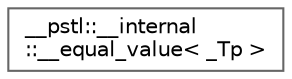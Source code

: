 digraph "Graphical Class Hierarchy"
{
 // LATEX_PDF_SIZE
  bgcolor="transparent";
  edge [fontname=Helvetica,fontsize=10,labelfontname=Helvetica,labelfontsize=10];
  node [fontname=Helvetica,fontsize=10,shape=box,height=0.2,width=0.4];
  rankdir="LR";
  Node0 [id="Node000000",label="__pstl::__internal\l::__equal_value\< _Tp \>",height=0.2,width=0.4,color="grey40", fillcolor="white", style="filled",URL="$class____pstl_1_1____internal_1_1____equal__value.html",tooltip="Like a polymorphic lambda for ==value."];
}
